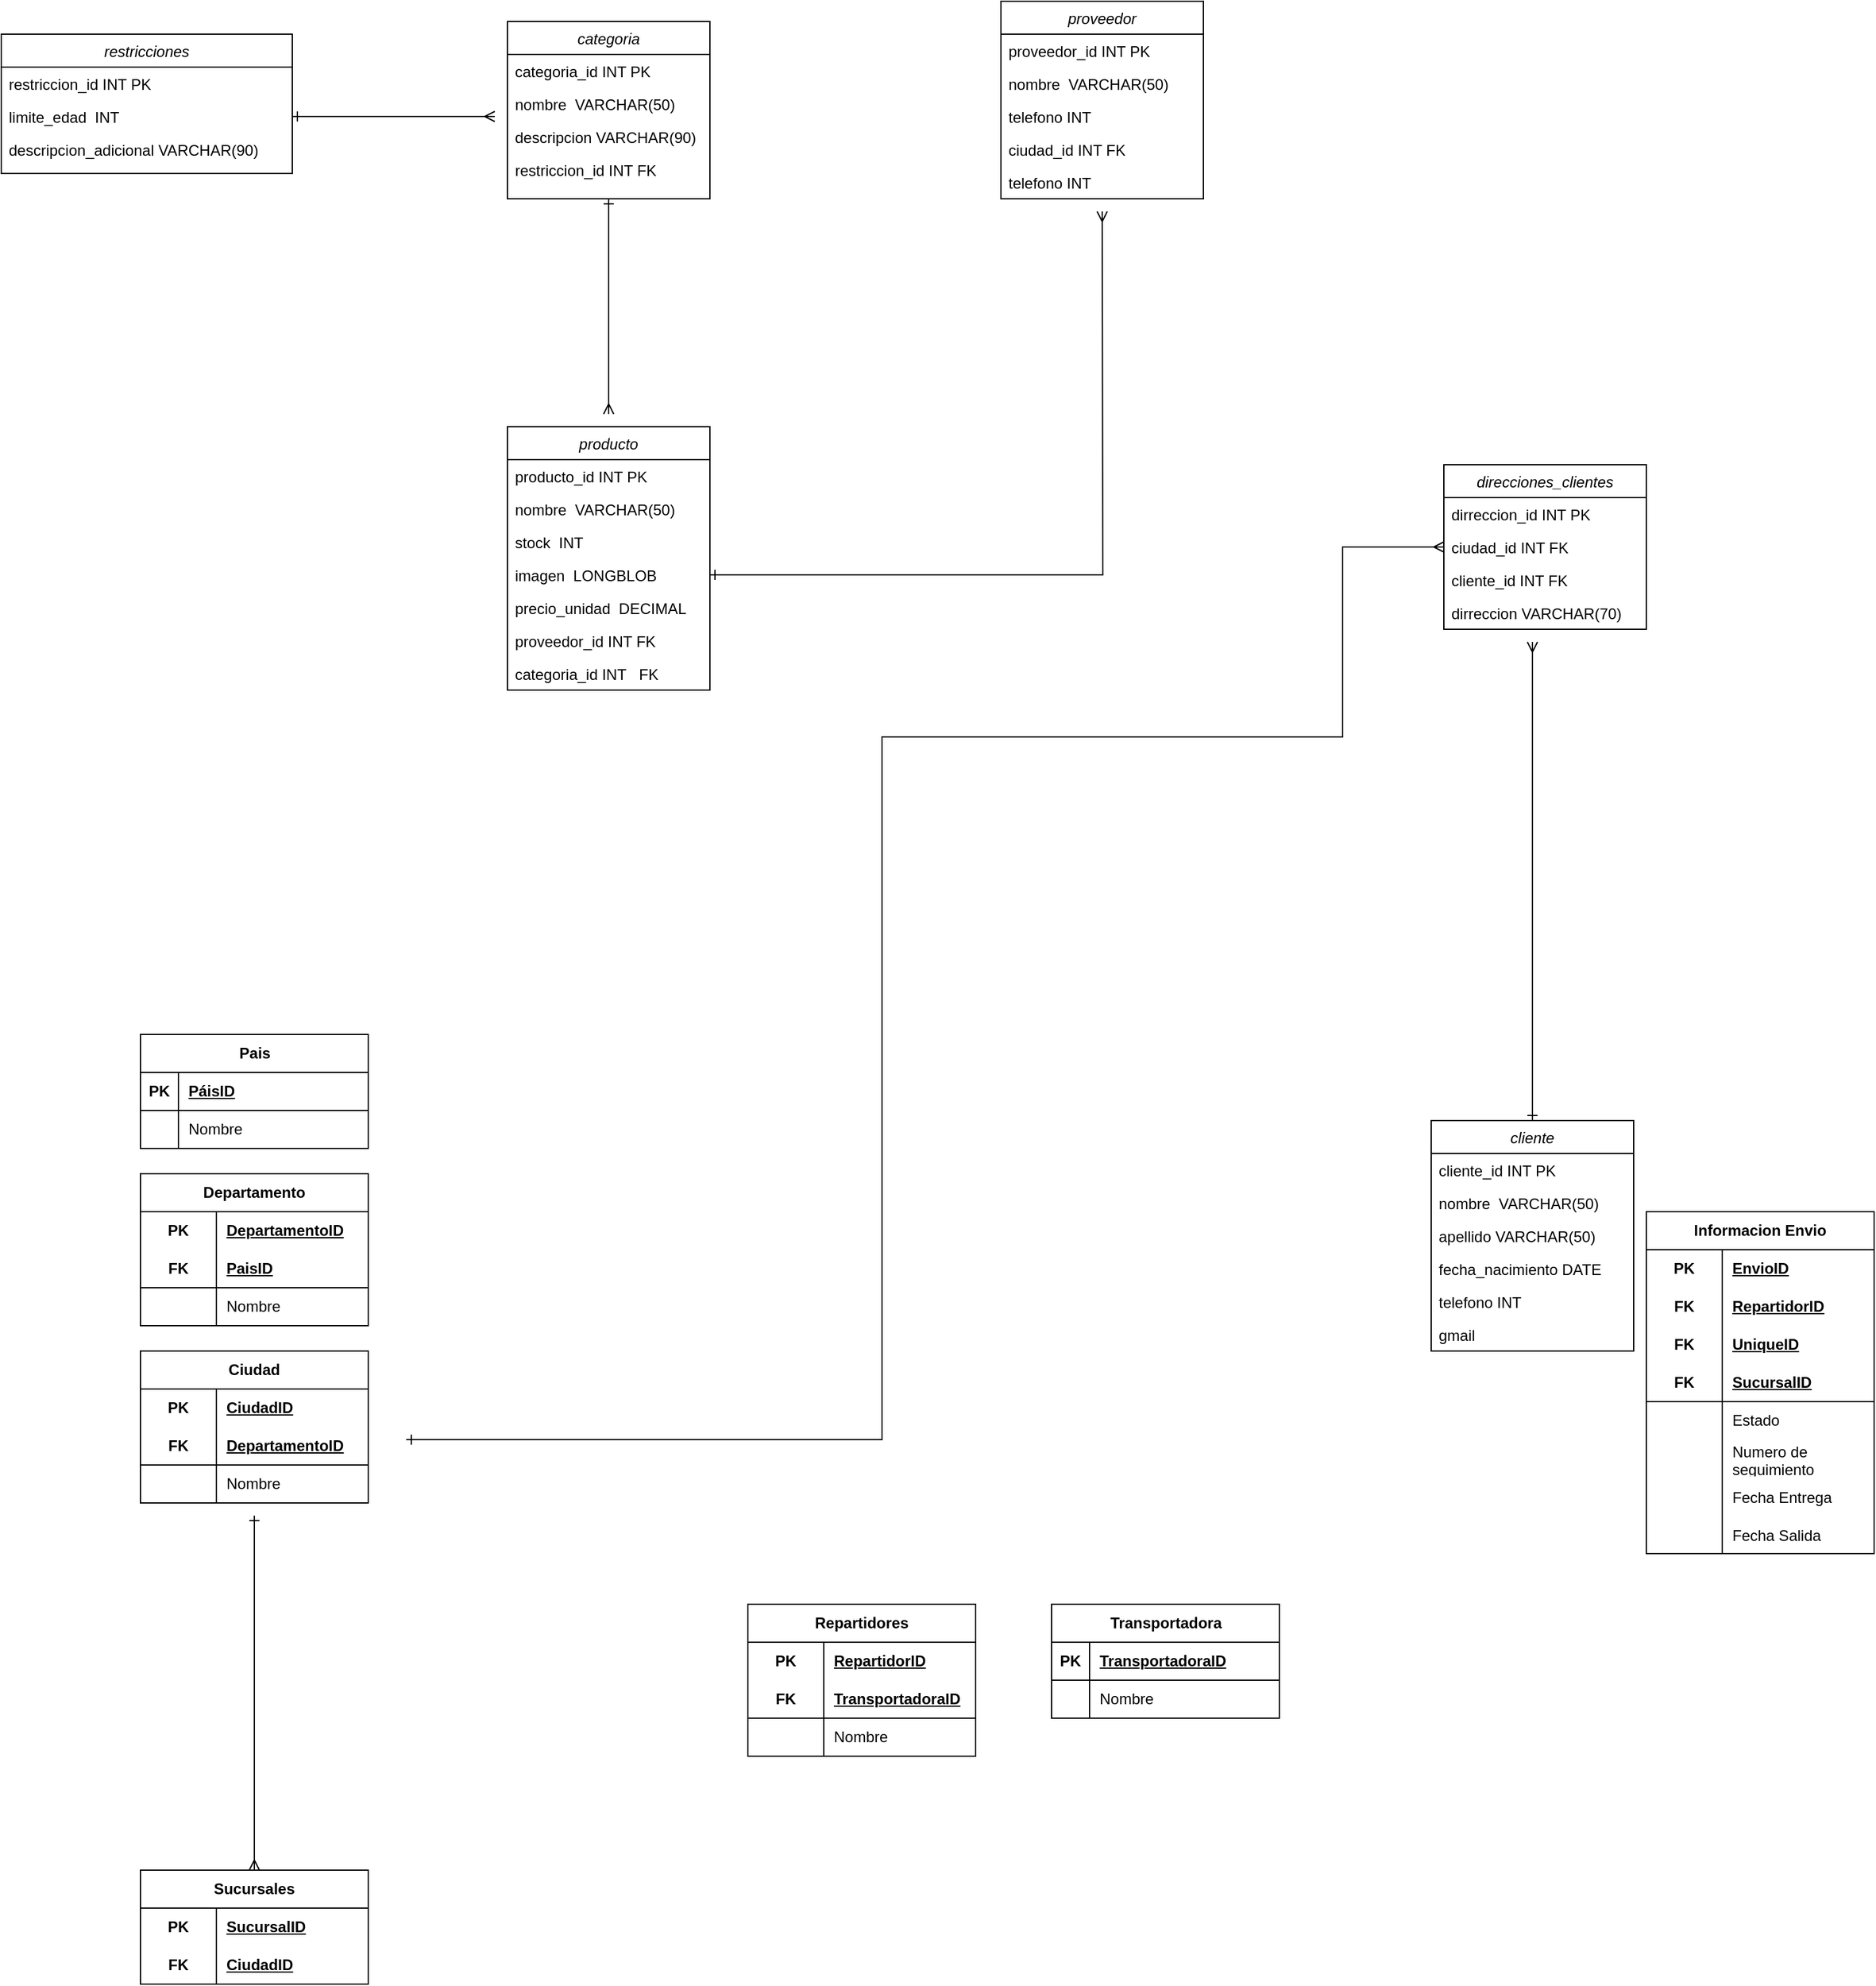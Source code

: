 <mxfile version="24.2.2" type="github">
  <diagram id="C5RBs43oDa-KdzZeNtuy" name="Page-1">
    <mxGraphModel dx="2162" dy="1850" grid="1" gridSize="10" guides="1" tooltips="1" connect="1" arrows="1" fold="1" page="1" pageScale="1" pageWidth="827" pageHeight="1169" math="0" shadow="0">
      <root>
        <mxCell id="WIyWlLk6GJQsqaUBKTNV-0" />
        <mxCell id="WIyWlLk6GJQsqaUBKTNV-1" parent="WIyWlLk6GJQsqaUBKTNV-0" />
        <mxCell id="zkfFHV4jXpPFQw0GAbJ--0" value="producto" style="swimlane;fontStyle=2;align=center;verticalAlign=top;childLayout=stackLayout;horizontal=1;startSize=26;horizontalStack=0;resizeParent=1;resizeLast=0;collapsible=1;marginBottom=0;rounded=0;shadow=0;strokeWidth=1;" parent="WIyWlLk6GJQsqaUBKTNV-1" vertex="1">
          <mxGeometry x="-190" y="70" width="160" height="208" as="geometry">
            <mxRectangle x="230" y="140" width="160" height="26" as="alternateBounds" />
          </mxGeometry>
        </mxCell>
        <mxCell id="zkfFHV4jXpPFQw0GAbJ--1" value="producto_id INT PK" style="text;align=left;verticalAlign=top;spacingLeft=4;spacingRight=4;overflow=hidden;rotatable=0;points=[[0,0.5],[1,0.5]];portConstraint=eastwest;" parent="zkfFHV4jXpPFQw0GAbJ--0" vertex="1">
          <mxGeometry y="26" width="160" height="26" as="geometry" />
        </mxCell>
        <mxCell id="zkfFHV4jXpPFQw0GAbJ--2" value="nombre  VARCHAR(50)" style="text;align=left;verticalAlign=top;spacingLeft=4;spacingRight=4;overflow=hidden;rotatable=0;points=[[0,0.5],[1,0.5]];portConstraint=eastwest;rounded=0;shadow=0;html=0;" parent="zkfFHV4jXpPFQw0GAbJ--0" vertex="1">
          <mxGeometry y="52" width="160" height="26" as="geometry" />
        </mxCell>
        <mxCell id="zkfFHV4jXpPFQw0GAbJ--3" value="stock  INT" style="text;align=left;verticalAlign=top;spacingLeft=4;spacingRight=4;overflow=hidden;rotatable=0;points=[[0,0.5],[1,0.5]];portConstraint=eastwest;rounded=0;shadow=0;html=0;" parent="zkfFHV4jXpPFQw0GAbJ--0" vertex="1">
          <mxGeometry y="78" width="160" height="26" as="geometry" />
        </mxCell>
        <mxCell id="c71yleqWWOweQWCF5tQ3-41" style="edgeStyle=orthogonalEdgeStyle;rounded=0;orthogonalLoop=1;jettySize=auto;html=1;exitX=1;exitY=0.5;exitDx=0;exitDy=0;startArrow=ERone;startFill=0;endArrow=ERmany;endFill=0;" parent="zkfFHV4jXpPFQw0GAbJ--0" source="c71yleqWWOweQWCF5tQ3-0" edge="1">
          <mxGeometry relative="1" as="geometry">
            <mxPoint x="470" y="-170" as="targetPoint" />
          </mxGeometry>
        </mxCell>
        <mxCell id="c71yleqWWOweQWCF5tQ3-0" value="imagen  LONGBLOB" style="text;align=left;verticalAlign=top;spacingLeft=4;spacingRight=4;overflow=hidden;rotatable=0;points=[[0,0.5],[1,0.5]];portConstraint=eastwest;rounded=0;shadow=0;html=0;" parent="zkfFHV4jXpPFQw0GAbJ--0" vertex="1">
          <mxGeometry y="104" width="160" height="26" as="geometry" />
        </mxCell>
        <mxCell id="c71yleqWWOweQWCF5tQ3-1" value="precio_unidad  DECIMAL" style="text;align=left;verticalAlign=top;spacingLeft=4;spacingRight=4;overflow=hidden;rotatable=0;points=[[0,0.5],[1,0.5]];portConstraint=eastwest;rounded=0;shadow=0;html=0;" parent="zkfFHV4jXpPFQw0GAbJ--0" vertex="1">
          <mxGeometry y="130" width="160" height="26" as="geometry" />
        </mxCell>
        <mxCell id="c71yleqWWOweQWCF5tQ3-3" value="proveedor_id INT FK" style="text;align=left;verticalAlign=top;spacingLeft=4;spacingRight=4;overflow=hidden;rotatable=0;points=[[0,0.5],[1,0.5]];portConstraint=eastwest;rounded=0;shadow=0;html=0;" parent="zkfFHV4jXpPFQw0GAbJ--0" vertex="1">
          <mxGeometry y="156" width="160" height="26" as="geometry" />
        </mxCell>
        <mxCell id="c71yleqWWOweQWCF5tQ3-2" value="categoria_id INT   FK" style="text;align=left;verticalAlign=top;spacingLeft=4;spacingRight=4;overflow=hidden;rotatable=0;points=[[0,0.5],[1,0.5]];portConstraint=eastwest;rounded=0;shadow=0;html=0;" parent="zkfFHV4jXpPFQw0GAbJ--0" vertex="1">
          <mxGeometry y="182" width="160" height="26" as="geometry" />
        </mxCell>
        <mxCell id="c71yleqWWOweQWCF5tQ3-27" style="edgeStyle=orthogonalEdgeStyle;rounded=0;orthogonalLoop=1;jettySize=auto;html=1;exitX=0.5;exitY=1;exitDx=0;exitDy=0;endArrow=ERmany;endFill=0;startArrow=ERone;startFill=0;" parent="WIyWlLk6GJQsqaUBKTNV-1" source="c71yleqWWOweQWCF5tQ3-18" edge="1">
          <mxGeometry relative="1" as="geometry">
            <mxPoint x="-110" y="60" as="targetPoint" />
          </mxGeometry>
        </mxCell>
        <mxCell id="c71yleqWWOweQWCF5tQ3-18" value="categoria" style="swimlane;fontStyle=2;align=center;verticalAlign=top;childLayout=stackLayout;horizontal=1;startSize=26;horizontalStack=0;resizeParent=1;resizeLast=0;collapsible=1;marginBottom=0;rounded=0;shadow=0;strokeWidth=1;" parent="WIyWlLk6GJQsqaUBKTNV-1" vertex="1">
          <mxGeometry x="-190" y="-250" width="160" height="140" as="geometry">
            <mxRectangle x="230" y="140" width="160" height="26" as="alternateBounds" />
          </mxGeometry>
        </mxCell>
        <mxCell id="c71yleqWWOweQWCF5tQ3-19" value="categoria_id INT PK" style="text;align=left;verticalAlign=top;spacingLeft=4;spacingRight=4;overflow=hidden;rotatable=0;points=[[0,0.5],[1,0.5]];portConstraint=eastwest;" parent="c71yleqWWOweQWCF5tQ3-18" vertex="1">
          <mxGeometry y="26" width="160" height="26" as="geometry" />
        </mxCell>
        <mxCell id="c71yleqWWOweQWCF5tQ3-20" value="nombre  VARCHAR(50)" style="text;align=left;verticalAlign=top;spacingLeft=4;spacingRight=4;overflow=hidden;rotatable=0;points=[[0,0.5],[1,0.5]];portConstraint=eastwest;rounded=0;shadow=0;html=0;" parent="c71yleqWWOweQWCF5tQ3-18" vertex="1">
          <mxGeometry y="52" width="160" height="26" as="geometry" />
        </mxCell>
        <mxCell id="c71yleqWWOweQWCF5tQ3-21" value="descripcion VARCHAR(90)" style="text;align=left;verticalAlign=top;spacingLeft=4;spacingRight=4;overflow=hidden;rotatable=0;points=[[0,0.5],[1,0.5]];portConstraint=eastwest;rounded=0;shadow=0;html=0;" parent="c71yleqWWOweQWCF5tQ3-18" vertex="1">
          <mxGeometry y="78" width="160" height="26" as="geometry" />
        </mxCell>
        <mxCell id="c71yleqWWOweQWCF5tQ3-26" value="restriccion_id INT FK" style="text;align=left;verticalAlign=top;spacingLeft=4;spacingRight=4;overflow=hidden;rotatable=0;points=[[0,0.5],[1,0.5]];portConstraint=eastwest;rounded=0;shadow=0;html=0;" parent="c71yleqWWOweQWCF5tQ3-18" vertex="1">
          <mxGeometry y="104" width="160" height="26" as="geometry" />
        </mxCell>
        <mxCell id="c71yleqWWOweQWCF5tQ3-28" value="restricciones" style="swimlane;fontStyle=2;align=center;verticalAlign=top;childLayout=stackLayout;horizontal=1;startSize=26;horizontalStack=0;resizeParent=1;resizeLast=0;collapsible=1;marginBottom=0;rounded=0;shadow=0;strokeWidth=1;" parent="WIyWlLk6GJQsqaUBKTNV-1" vertex="1">
          <mxGeometry x="-590" y="-240" width="230" height="110" as="geometry">
            <mxRectangle x="230" y="140" width="160" height="26" as="alternateBounds" />
          </mxGeometry>
        </mxCell>
        <mxCell id="c71yleqWWOweQWCF5tQ3-29" value="restriccion_id INT PK" style="text;align=left;verticalAlign=top;spacingLeft=4;spacingRight=4;overflow=hidden;rotatable=0;points=[[0,0.5],[1,0.5]];portConstraint=eastwest;" parent="c71yleqWWOweQWCF5tQ3-28" vertex="1">
          <mxGeometry y="26" width="230" height="26" as="geometry" />
        </mxCell>
        <mxCell id="c71yleqWWOweQWCF5tQ3-33" style="edgeStyle=orthogonalEdgeStyle;rounded=0;orthogonalLoop=1;jettySize=auto;html=1;exitX=1;exitY=0.5;exitDx=0;exitDy=0;startArrow=ERone;startFill=0;endArrow=ERmany;endFill=0;" parent="c71yleqWWOweQWCF5tQ3-28" source="c71yleqWWOweQWCF5tQ3-30" edge="1">
          <mxGeometry relative="1" as="geometry">
            <mxPoint x="390" y="65" as="targetPoint" />
          </mxGeometry>
        </mxCell>
        <mxCell id="c71yleqWWOweQWCF5tQ3-30" value="limite_edad  INT" style="text;align=left;verticalAlign=top;spacingLeft=4;spacingRight=4;overflow=hidden;rotatable=0;points=[[0,0.5],[1,0.5]];portConstraint=eastwest;rounded=0;shadow=0;html=0;" parent="c71yleqWWOweQWCF5tQ3-28" vertex="1">
          <mxGeometry y="52" width="230" height="26" as="geometry" />
        </mxCell>
        <mxCell id="c71yleqWWOweQWCF5tQ3-31" value="descripcion_adicional VARCHAR(90)" style="text;align=left;verticalAlign=top;spacingLeft=4;spacingRight=4;overflow=hidden;rotatable=0;points=[[0,0.5],[1,0.5]];portConstraint=eastwest;rounded=0;shadow=0;html=0;" parent="c71yleqWWOweQWCF5tQ3-28" vertex="1">
          <mxGeometry y="78" width="230" height="26" as="geometry" />
        </mxCell>
        <mxCell id="c71yleqWWOweQWCF5tQ3-34" value="proveedor" style="swimlane;fontStyle=2;align=center;verticalAlign=top;childLayout=stackLayout;horizontal=1;startSize=26;horizontalStack=0;resizeParent=1;resizeLast=0;collapsible=1;marginBottom=0;rounded=0;shadow=0;strokeWidth=1;" parent="WIyWlLk6GJQsqaUBKTNV-1" vertex="1">
          <mxGeometry x="200" y="-266" width="160" height="156" as="geometry">
            <mxRectangle x="230" y="140" width="160" height="26" as="alternateBounds" />
          </mxGeometry>
        </mxCell>
        <mxCell id="c71yleqWWOweQWCF5tQ3-35" value="proveedor_id INT PK" style="text;align=left;verticalAlign=top;spacingLeft=4;spacingRight=4;overflow=hidden;rotatable=0;points=[[0,0.5],[1,0.5]];portConstraint=eastwest;" parent="c71yleqWWOweQWCF5tQ3-34" vertex="1">
          <mxGeometry y="26" width="160" height="26" as="geometry" />
        </mxCell>
        <mxCell id="c71yleqWWOweQWCF5tQ3-36" value="nombre  VARCHAR(50)" style="text;align=left;verticalAlign=top;spacingLeft=4;spacingRight=4;overflow=hidden;rotatable=0;points=[[0,0.5],[1,0.5]];portConstraint=eastwest;rounded=0;shadow=0;html=0;" parent="c71yleqWWOweQWCF5tQ3-34" vertex="1">
          <mxGeometry y="52" width="160" height="26" as="geometry" />
        </mxCell>
        <mxCell id="c71yleqWWOweQWCF5tQ3-37" value="telefono INT" style="text;align=left;verticalAlign=top;spacingLeft=4;spacingRight=4;overflow=hidden;rotatable=0;points=[[0,0.5],[1,0.5]];portConstraint=eastwest;rounded=0;shadow=0;html=0;" parent="c71yleqWWOweQWCF5tQ3-34" vertex="1">
          <mxGeometry y="78" width="160" height="26" as="geometry" />
        </mxCell>
        <mxCell id="c71yleqWWOweQWCF5tQ3-39" value="ciudad_id INT FK" style="text;align=left;verticalAlign=top;spacingLeft=4;spacingRight=4;overflow=hidden;rotatable=0;points=[[0,0.5],[1,0.5]];portConstraint=eastwest;rounded=0;shadow=0;html=0;" parent="c71yleqWWOweQWCF5tQ3-34" vertex="1">
          <mxGeometry y="104" width="160" height="26" as="geometry" />
        </mxCell>
        <mxCell id="c71yleqWWOweQWCF5tQ3-40" value="telefono INT" style="text;align=left;verticalAlign=top;spacingLeft=4;spacingRight=4;overflow=hidden;rotatable=0;points=[[0,0.5],[1,0.5]];portConstraint=eastwest;rounded=0;shadow=0;html=0;" parent="c71yleqWWOweQWCF5tQ3-34" vertex="1">
          <mxGeometry y="130" width="160" height="26" as="geometry" />
        </mxCell>
        <mxCell id="2dfob2t4d2PfF-4CYwae-13" style="edgeStyle=orthogonalEdgeStyle;rounded=0;orthogonalLoop=1;jettySize=auto;html=1;exitX=0.5;exitY=0;exitDx=0;exitDy=0;endArrow=ERmany;endFill=0;startArrow=ERone;startFill=0;" edge="1" parent="WIyWlLk6GJQsqaUBKTNV-1" source="c71yleqWWOweQWCF5tQ3-42">
          <mxGeometry relative="1" as="geometry">
            <mxPoint x="620" y="240" as="targetPoint" />
          </mxGeometry>
        </mxCell>
        <mxCell id="c71yleqWWOweQWCF5tQ3-42" value="cliente" style="swimlane;fontStyle=2;align=center;verticalAlign=top;childLayout=stackLayout;horizontal=1;startSize=26;horizontalStack=0;resizeParent=1;resizeLast=0;collapsible=1;marginBottom=0;rounded=0;shadow=0;strokeWidth=1;" parent="WIyWlLk6GJQsqaUBKTNV-1" vertex="1">
          <mxGeometry x="540" y="618" width="160" height="182" as="geometry">
            <mxRectangle x="230" y="140" width="160" height="26" as="alternateBounds" />
          </mxGeometry>
        </mxCell>
        <mxCell id="c71yleqWWOweQWCF5tQ3-43" value="cliente_id INT PK" style="text;align=left;verticalAlign=top;spacingLeft=4;spacingRight=4;overflow=hidden;rotatable=0;points=[[0,0.5],[1,0.5]];portConstraint=eastwest;" parent="c71yleqWWOweQWCF5tQ3-42" vertex="1">
          <mxGeometry y="26" width="160" height="26" as="geometry" />
        </mxCell>
        <mxCell id="c71yleqWWOweQWCF5tQ3-44" value="nombre  VARCHAR(50)" style="text;align=left;verticalAlign=top;spacingLeft=4;spacingRight=4;overflow=hidden;rotatable=0;points=[[0,0.5],[1,0.5]];portConstraint=eastwest;rounded=0;shadow=0;html=0;" parent="c71yleqWWOweQWCF5tQ3-42" vertex="1">
          <mxGeometry y="52" width="160" height="26" as="geometry" />
        </mxCell>
        <mxCell id="c71yleqWWOweQWCF5tQ3-45" value="apellido VARCHAR(50)" style="text;align=left;verticalAlign=top;spacingLeft=4;spacingRight=4;overflow=hidden;rotatable=0;points=[[0,0.5],[1,0.5]];portConstraint=eastwest;rounded=0;shadow=0;html=0;" parent="c71yleqWWOweQWCF5tQ3-42" vertex="1">
          <mxGeometry y="78" width="160" height="26" as="geometry" />
        </mxCell>
        <mxCell id="c71yleqWWOweQWCF5tQ3-47" value="fecha_nacimiento DATE" style="text;align=left;verticalAlign=top;spacingLeft=4;spacingRight=4;overflow=hidden;rotatable=0;points=[[0,0.5],[1,0.5]];portConstraint=eastwest;rounded=0;shadow=0;html=0;" parent="c71yleqWWOweQWCF5tQ3-42" vertex="1">
          <mxGeometry y="104" width="160" height="26" as="geometry" />
        </mxCell>
        <mxCell id="c71yleqWWOweQWCF5tQ3-48" value="telefono INT" style="text;align=left;verticalAlign=top;spacingLeft=4;spacingRight=4;overflow=hidden;rotatable=0;points=[[0,0.5],[1,0.5]];portConstraint=eastwest;rounded=0;shadow=0;html=0;" parent="c71yleqWWOweQWCF5tQ3-42" vertex="1">
          <mxGeometry y="130" width="160" height="26" as="geometry" />
        </mxCell>
        <mxCell id="c71yleqWWOweQWCF5tQ3-50" value="gmail" style="text;align=left;verticalAlign=top;spacingLeft=4;spacingRight=4;overflow=hidden;rotatable=0;points=[[0,0.5],[1,0.5]];portConstraint=eastwest;rounded=0;shadow=0;html=0;" parent="c71yleqWWOweQWCF5tQ3-42" vertex="1">
          <mxGeometry y="156" width="160" height="26" as="geometry" />
        </mxCell>
        <mxCell id="bfZ_P4A0YDZxhCMfTCZI-13" value="Departamento" style="shape=table;startSize=30;container=1;collapsible=1;childLayout=tableLayout;fixedRows=1;rowLines=0;fontStyle=1;align=center;resizeLast=1;html=1;whiteSpace=wrap;" vertex="1" parent="WIyWlLk6GJQsqaUBKTNV-1">
          <mxGeometry x="-480" y="660" width="180" height="120" as="geometry" />
        </mxCell>
        <mxCell id="bfZ_P4A0YDZxhCMfTCZI-14" value="" style="shape=tableRow;horizontal=0;startSize=0;swimlaneHead=0;swimlaneBody=0;fillColor=none;collapsible=0;dropTarget=0;points=[[0,0.5],[1,0.5]];portConstraint=eastwest;top=0;left=0;right=0;bottom=0;html=1;" vertex="1" parent="bfZ_P4A0YDZxhCMfTCZI-13">
          <mxGeometry y="30" width="180" height="30" as="geometry" />
        </mxCell>
        <mxCell id="bfZ_P4A0YDZxhCMfTCZI-15" value="PK" style="shape=partialRectangle;connectable=0;fillColor=none;top=0;left=0;bottom=0;right=0;fontStyle=1;overflow=hidden;html=1;whiteSpace=wrap;" vertex="1" parent="bfZ_P4A0YDZxhCMfTCZI-14">
          <mxGeometry width="60" height="30" as="geometry">
            <mxRectangle width="60" height="30" as="alternateBounds" />
          </mxGeometry>
        </mxCell>
        <mxCell id="bfZ_P4A0YDZxhCMfTCZI-16" value="DepartamentoID" style="shape=partialRectangle;connectable=0;fillColor=none;top=0;left=0;bottom=0;right=0;align=left;spacingLeft=6;fontStyle=5;overflow=hidden;html=1;whiteSpace=wrap;" vertex="1" parent="bfZ_P4A0YDZxhCMfTCZI-14">
          <mxGeometry x="60" width="120" height="30" as="geometry">
            <mxRectangle width="120" height="30" as="alternateBounds" />
          </mxGeometry>
        </mxCell>
        <mxCell id="bfZ_P4A0YDZxhCMfTCZI-17" value="" style="shape=tableRow;horizontal=0;startSize=0;swimlaneHead=0;swimlaneBody=0;fillColor=none;collapsible=0;dropTarget=0;points=[[0,0.5],[1,0.5]];portConstraint=eastwest;top=0;left=0;right=0;bottom=1;html=1;" vertex="1" parent="bfZ_P4A0YDZxhCMfTCZI-13">
          <mxGeometry y="60" width="180" height="30" as="geometry" />
        </mxCell>
        <mxCell id="bfZ_P4A0YDZxhCMfTCZI-18" value="FK" style="shape=partialRectangle;connectable=0;fillColor=none;top=0;left=0;bottom=0;right=0;fontStyle=1;overflow=hidden;html=1;whiteSpace=wrap;" vertex="1" parent="bfZ_P4A0YDZxhCMfTCZI-17">
          <mxGeometry width="60" height="30" as="geometry">
            <mxRectangle width="60" height="30" as="alternateBounds" />
          </mxGeometry>
        </mxCell>
        <mxCell id="bfZ_P4A0YDZxhCMfTCZI-19" value="PaisID" style="shape=partialRectangle;connectable=0;fillColor=none;top=0;left=0;bottom=0;right=0;align=left;spacingLeft=6;fontStyle=5;overflow=hidden;html=1;whiteSpace=wrap;" vertex="1" parent="bfZ_P4A0YDZxhCMfTCZI-17">
          <mxGeometry x="60" width="120" height="30" as="geometry">
            <mxRectangle width="120" height="30" as="alternateBounds" />
          </mxGeometry>
        </mxCell>
        <mxCell id="bfZ_P4A0YDZxhCMfTCZI-20" value="" style="shape=tableRow;horizontal=0;startSize=0;swimlaneHead=0;swimlaneBody=0;fillColor=none;collapsible=0;dropTarget=0;points=[[0,0.5],[1,0.5]];portConstraint=eastwest;top=0;left=0;right=0;bottom=0;html=1;" vertex="1" parent="bfZ_P4A0YDZxhCMfTCZI-13">
          <mxGeometry y="90" width="180" height="30" as="geometry" />
        </mxCell>
        <mxCell id="bfZ_P4A0YDZxhCMfTCZI-21" value="" style="shape=partialRectangle;connectable=0;fillColor=none;top=0;left=0;bottom=0;right=0;editable=1;overflow=hidden;html=1;whiteSpace=wrap;" vertex="1" parent="bfZ_P4A0YDZxhCMfTCZI-20">
          <mxGeometry width="60" height="30" as="geometry">
            <mxRectangle width="60" height="30" as="alternateBounds" />
          </mxGeometry>
        </mxCell>
        <mxCell id="bfZ_P4A0YDZxhCMfTCZI-22" value="Nombre" style="shape=partialRectangle;connectable=0;fillColor=none;top=0;left=0;bottom=0;right=0;align=left;spacingLeft=6;overflow=hidden;html=1;whiteSpace=wrap;" vertex="1" parent="bfZ_P4A0YDZxhCMfTCZI-20">
          <mxGeometry x="60" width="120" height="30" as="geometry">
            <mxRectangle width="120" height="30" as="alternateBounds" />
          </mxGeometry>
        </mxCell>
        <mxCell id="2dfob2t4d2PfF-4CYwae-0" value="direcciones_clientes" style="swimlane;fontStyle=2;align=center;verticalAlign=top;childLayout=stackLayout;horizontal=1;startSize=26;horizontalStack=0;resizeParent=1;resizeLast=0;collapsible=1;marginBottom=0;rounded=0;shadow=0;strokeWidth=1;" vertex="1" parent="WIyWlLk6GJQsqaUBKTNV-1">
          <mxGeometry x="550" y="100" width="160" height="130" as="geometry">
            <mxRectangle x="230" y="140" width="160" height="26" as="alternateBounds" />
          </mxGeometry>
        </mxCell>
        <mxCell id="2dfob2t4d2PfF-4CYwae-1" value="dirreccion_id INT PK" style="text;align=left;verticalAlign=top;spacingLeft=4;spacingRight=4;overflow=hidden;rotatable=0;points=[[0,0.5],[1,0.5]];portConstraint=eastwest;" vertex="1" parent="2dfob2t4d2PfF-4CYwae-0">
          <mxGeometry y="26" width="160" height="26" as="geometry" />
        </mxCell>
        <mxCell id="2dfob2t4d2PfF-4CYwae-7" value="ciudad_id INT FK" style="text;align=left;verticalAlign=top;spacingLeft=4;spacingRight=4;overflow=hidden;rotatable=0;points=[[0,0.5],[1,0.5]];portConstraint=eastwest;" vertex="1" parent="2dfob2t4d2PfF-4CYwae-0">
          <mxGeometry y="52" width="160" height="26" as="geometry" />
        </mxCell>
        <mxCell id="2dfob2t4d2PfF-4CYwae-9" value="cliente_id INT FK" style="text;align=left;verticalAlign=top;spacingLeft=4;spacingRight=4;overflow=hidden;rotatable=0;points=[[0,0.5],[1,0.5]];portConstraint=eastwest;" vertex="1" parent="2dfob2t4d2PfF-4CYwae-0">
          <mxGeometry y="78" width="160" height="26" as="geometry" />
        </mxCell>
        <mxCell id="2dfob2t4d2PfF-4CYwae-10" value="dirreccion VARCHAR(70)" style="text;align=left;verticalAlign=top;spacingLeft=4;spacingRight=4;overflow=hidden;rotatable=0;points=[[0,0.5],[1,0.5]];portConstraint=eastwest;" vertex="1" parent="2dfob2t4d2PfF-4CYwae-0">
          <mxGeometry y="104" width="160" height="26" as="geometry" />
        </mxCell>
        <mxCell id="bfZ_P4A0YDZxhCMfTCZI-39" value="Pais" style="shape=table;startSize=30;container=1;collapsible=1;childLayout=tableLayout;fixedRows=1;rowLines=0;fontStyle=1;align=center;resizeLast=1;html=1;" vertex="1" parent="WIyWlLk6GJQsqaUBKTNV-1">
          <mxGeometry x="-480" y="550" width="180" height="90" as="geometry" />
        </mxCell>
        <mxCell id="bfZ_P4A0YDZxhCMfTCZI-40" value="" style="shape=tableRow;horizontal=0;startSize=0;swimlaneHead=0;swimlaneBody=0;fillColor=none;collapsible=0;dropTarget=0;points=[[0,0.5],[1,0.5]];portConstraint=eastwest;top=0;left=0;right=0;bottom=1;" vertex="1" parent="bfZ_P4A0YDZxhCMfTCZI-39">
          <mxGeometry y="30" width="180" height="30" as="geometry" />
        </mxCell>
        <mxCell id="bfZ_P4A0YDZxhCMfTCZI-41" value="PK" style="shape=partialRectangle;connectable=0;fillColor=none;top=0;left=0;bottom=0;right=0;fontStyle=1;overflow=hidden;whiteSpace=wrap;html=1;" vertex="1" parent="bfZ_P4A0YDZxhCMfTCZI-40">
          <mxGeometry width="30" height="30" as="geometry">
            <mxRectangle width="30" height="30" as="alternateBounds" />
          </mxGeometry>
        </mxCell>
        <mxCell id="bfZ_P4A0YDZxhCMfTCZI-42" value="PáisID" style="shape=partialRectangle;connectable=0;fillColor=none;top=0;left=0;bottom=0;right=0;align=left;spacingLeft=6;fontStyle=5;overflow=hidden;whiteSpace=wrap;html=1;" vertex="1" parent="bfZ_P4A0YDZxhCMfTCZI-40">
          <mxGeometry x="30" width="150" height="30" as="geometry">
            <mxRectangle width="150" height="30" as="alternateBounds" />
          </mxGeometry>
        </mxCell>
        <mxCell id="bfZ_P4A0YDZxhCMfTCZI-43" value="" style="shape=tableRow;horizontal=0;startSize=0;swimlaneHead=0;swimlaneBody=0;fillColor=none;collapsible=0;dropTarget=0;points=[[0,0.5],[1,0.5]];portConstraint=eastwest;top=0;left=0;right=0;bottom=0;" vertex="1" parent="bfZ_P4A0YDZxhCMfTCZI-39">
          <mxGeometry y="60" width="180" height="30" as="geometry" />
        </mxCell>
        <mxCell id="bfZ_P4A0YDZxhCMfTCZI-44" value="" style="shape=partialRectangle;connectable=0;fillColor=none;top=0;left=0;bottom=0;right=0;editable=1;overflow=hidden;whiteSpace=wrap;html=1;" vertex="1" parent="bfZ_P4A0YDZxhCMfTCZI-43">
          <mxGeometry width="30" height="30" as="geometry">
            <mxRectangle width="30" height="30" as="alternateBounds" />
          </mxGeometry>
        </mxCell>
        <mxCell id="bfZ_P4A0YDZxhCMfTCZI-45" value="Nombre" style="shape=partialRectangle;connectable=0;fillColor=none;top=0;left=0;bottom=0;right=0;align=left;spacingLeft=6;overflow=hidden;whiteSpace=wrap;html=1;" vertex="1" parent="bfZ_P4A0YDZxhCMfTCZI-43">
          <mxGeometry x="30" width="150" height="30" as="geometry">
            <mxRectangle width="150" height="30" as="alternateBounds" />
          </mxGeometry>
        </mxCell>
        <mxCell id="bfZ_P4A0YDZxhCMfTCZI-53" value="Ciudad" style="shape=table;startSize=30;container=1;collapsible=1;childLayout=tableLayout;fixedRows=1;rowLines=0;fontStyle=1;align=center;resizeLast=1;html=1;whiteSpace=wrap;" vertex="1" parent="WIyWlLk6GJQsqaUBKTNV-1">
          <mxGeometry x="-480" y="800" width="180" height="120" as="geometry" />
        </mxCell>
        <mxCell id="bfZ_P4A0YDZxhCMfTCZI-54" value="" style="shape=tableRow;horizontal=0;startSize=0;swimlaneHead=0;swimlaneBody=0;fillColor=none;collapsible=0;dropTarget=0;points=[[0,0.5],[1,0.5]];portConstraint=eastwest;top=0;left=0;right=0;bottom=0;html=1;" vertex="1" parent="bfZ_P4A0YDZxhCMfTCZI-53">
          <mxGeometry y="30" width="180" height="30" as="geometry" />
        </mxCell>
        <mxCell id="bfZ_P4A0YDZxhCMfTCZI-55" value="PK" style="shape=partialRectangle;connectable=0;fillColor=none;top=0;left=0;bottom=0;right=0;fontStyle=1;overflow=hidden;html=1;whiteSpace=wrap;" vertex="1" parent="bfZ_P4A0YDZxhCMfTCZI-54">
          <mxGeometry width="60" height="30" as="geometry">
            <mxRectangle width="60" height="30" as="alternateBounds" />
          </mxGeometry>
        </mxCell>
        <mxCell id="bfZ_P4A0YDZxhCMfTCZI-56" value="CiudadID" style="shape=partialRectangle;connectable=0;fillColor=none;top=0;left=0;bottom=0;right=0;align=left;spacingLeft=6;fontStyle=5;overflow=hidden;html=1;whiteSpace=wrap;" vertex="1" parent="bfZ_P4A0YDZxhCMfTCZI-54">
          <mxGeometry x="60" width="120" height="30" as="geometry">
            <mxRectangle width="120" height="30" as="alternateBounds" />
          </mxGeometry>
        </mxCell>
        <mxCell id="bfZ_P4A0YDZxhCMfTCZI-57" value="" style="shape=tableRow;horizontal=0;startSize=0;swimlaneHead=0;swimlaneBody=0;fillColor=none;collapsible=0;dropTarget=0;points=[[0,0.5],[1,0.5]];portConstraint=eastwest;top=0;left=0;right=0;bottom=1;html=1;" vertex="1" parent="bfZ_P4A0YDZxhCMfTCZI-53">
          <mxGeometry y="60" width="180" height="30" as="geometry" />
        </mxCell>
        <mxCell id="bfZ_P4A0YDZxhCMfTCZI-58" value="FK" style="shape=partialRectangle;connectable=0;fillColor=none;top=0;left=0;bottom=0;right=0;fontStyle=1;overflow=hidden;html=1;whiteSpace=wrap;" vertex="1" parent="bfZ_P4A0YDZxhCMfTCZI-57">
          <mxGeometry width="60" height="30" as="geometry">
            <mxRectangle width="60" height="30" as="alternateBounds" />
          </mxGeometry>
        </mxCell>
        <mxCell id="bfZ_P4A0YDZxhCMfTCZI-59" value="DepartamentoID&lt;span style=&quot;white-space: pre;&quot;&gt;&#x9;&lt;/span&gt;" style="shape=partialRectangle;connectable=0;fillColor=none;top=0;left=0;bottom=0;right=0;align=left;spacingLeft=6;fontStyle=5;overflow=hidden;html=1;whiteSpace=wrap;" vertex="1" parent="bfZ_P4A0YDZxhCMfTCZI-57">
          <mxGeometry x="60" width="120" height="30" as="geometry">
            <mxRectangle width="120" height="30" as="alternateBounds" />
          </mxGeometry>
        </mxCell>
        <mxCell id="bfZ_P4A0YDZxhCMfTCZI-60" value="" style="shape=tableRow;horizontal=0;startSize=0;swimlaneHead=0;swimlaneBody=0;fillColor=none;collapsible=0;dropTarget=0;points=[[0,0.5],[1,0.5]];portConstraint=eastwest;top=0;left=0;right=0;bottom=0;html=1;" vertex="1" parent="bfZ_P4A0YDZxhCMfTCZI-53">
          <mxGeometry y="90" width="180" height="30" as="geometry" />
        </mxCell>
        <mxCell id="bfZ_P4A0YDZxhCMfTCZI-61" value="" style="shape=partialRectangle;connectable=0;fillColor=none;top=0;left=0;bottom=0;right=0;editable=1;overflow=hidden;html=1;whiteSpace=wrap;" vertex="1" parent="bfZ_P4A0YDZxhCMfTCZI-60">
          <mxGeometry width="60" height="30" as="geometry">
            <mxRectangle width="60" height="30" as="alternateBounds" />
          </mxGeometry>
        </mxCell>
        <mxCell id="bfZ_P4A0YDZxhCMfTCZI-62" value="Nombre" style="shape=partialRectangle;connectable=0;fillColor=none;top=0;left=0;bottom=0;right=0;align=left;spacingLeft=6;overflow=hidden;html=1;whiteSpace=wrap;" vertex="1" parent="bfZ_P4A0YDZxhCMfTCZI-60">
          <mxGeometry x="60" width="120" height="30" as="geometry">
            <mxRectangle width="120" height="30" as="alternateBounds" />
          </mxGeometry>
        </mxCell>
        <mxCell id="2dfob2t4d2PfF-4CYwae-12" style="edgeStyle=orthogonalEdgeStyle;rounded=0;orthogonalLoop=1;jettySize=auto;html=1;exitX=0;exitY=0.5;exitDx=0;exitDy=0;startArrow=ERmany;startFill=0;endArrow=ERone;endFill=0;" edge="1" parent="WIyWlLk6GJQsqaUBKTNV-1" source="2dfob2t4d2PfF-4CYwae-7">
          <mxGeometry relative="1" as="geometry">
            <mxPoint x="531.08" y="170" as="sourcePoint" />
            <mxPoint x="-270" y="870" as="targetPoint" />
            <Array as="points">
              <mxPoint x="470" y="165" />
              <mxPoint x="470" y="315" />
              <mxPoint x="106" y="315" />
              <mxPoint x="106" y="870" />
            </Array>
          </mxGeometry>
        </mxCell>
        <mxCell id="2dfob2t4d2PfF-4CYwae-16" style="edgeStyle=orthogonalEdgeStyle;rounded=0;orthogonalLoop=1;jettySize=auto;html=1;exitX=0.5;exitY=0;exitDx=0;exitDy=0;endArrow=ERone;endFill=0;startArrow=ERmany;startFill=0;" edge="1" parent="WIyWlLk6GJQsqaUBKTNV-1" source="bfZ_P4A0YDZxhCMfTCZI-66">
          <mxGeometry relative="1" as="geometry">
            <mxPoint x="-390" y="930" as="targetPoint" />
          </mxGeometry>
        </mxCell>
        <mxCell id="bfZ_P4A0YDZxhCMfTCZI-66" value="Sucursales" style="shape=table;startSize=30;container=1;collapsible=1;childLayout=tableLayout;fixedRows=1;rowLines=0;fontStyle=1;align=center;resizeLast=1;html=1;whiteSpace=wrap;" vertex="1" parent="WIyWlLk6GJQsqaUBKTNV-1">
          <mxGeometry x="-480" y="1210" width="180" height="90" as="geometry" />
        </mxCell>
        <mxCell id="bfZ_P4A0YDZxhCMfTCZI-67" value="" style="shape=tableRow;horizontal=0;startSize=0;swimlaneHead=0;swimlaneBody=0;fillColor=none;collapsible=0;dropTarget=0;points=[[0,0.5],[1,0.5]];portConstraint=eastwest;top=0;left=0;right=0;bottom=0;html=1;" vertex="1" parent="bfZ_P4A0YDZxhCMfTCZI-66">
          <mxGeometry y="30" width="180" height="30" as="geometry" />
        </mxCell>
        <mxCell id="bfZ_P4A0YDZxhCMfTCZI-68" value="PK" style="shape=partialRectangle;connectable=0;fillColor=none;top=0;left=0;bottom=0;right=0;fontStyle=1;overflow=hidden;html=1;whiteSpace=wrap;" vertex="1" parent="bfZ_P4A0YDZxhCMfTCZI-67">
          <mxGeometry width="60" height="30" as="geometry">
            <mxRectangle width="60" height="30" as="alternateBounds" />
          </mxGeometry>
        </mxCell>
        <mxCell id="bfZ_P4A0YDZxhCMfTCZI-69" value="SucursalID" style="shape=partialRectangle;connectable=0;fillColor=none;top=0;left=0;bottom=0;right=0;align=left;spacingLeft=6;fontStyle=5;overflow=hidden;html=1;whiteSpace=wrap;" vertex="1" parent="bfZ_P4A0YDZxhCMfTCZI-67">
          <mxGeometry x="60" width="120" height="30" as="geometry">
            <mxRectangle width="120" height="30" as="alternateBounds" />
          </mxGeometry>
        </mxCell>
        <mxCell id="bfZ_P4A0YDZxhCMfTCZI-70" value="" style="shape=tableRow;horizontal=0;startSize=0;swimlaneHead=0;swimlaneBody=0;fillColor=none;collapsible=0;dropTarget=0;points=[[0,0.5],[1,0.5]];portConstraint=eastwest;top=0;left=0;right=0;bottom=1;html=1;" vertex="1" parent="bfZ_P4A0YDZxhCMfTCZI-66">
          <mxGeometry y="60" width="180" height="30" as="geometry" />
        </mxCell>
        <mxCell id="bfZ_P4A0YDZxhCMfTCZI-71" value="FK" style="shape=partialRectangle;connectable=0;fillColor=none;top=0;left=0;bottom=0;right=0;fontStyle=1;overflow=hidden;html=1;whiteSpace=wrap;" vertex="1" parent="bfZ_P4A0YDZxhCMfTCZI-70">
          <mxGeometry width="60" height="30" as="geometry">
            <mxRectangle width="60" height="30" as="alternateBounds" />
          </mxGeometry>
        </mxCell>
        <mxCell id="bfZ_P4A0YDZxhCMfTCZI-72" value="CiudadID" style="shape=partialRectangle;connectable=0;fillColor=none;top=0;left=0;bottom=0;right=0;align=left;spacingLeft=6;fontStyle=5;overflow=hidden;html=1;whiteSpace=wrap;" vertex="1" parent="bfZ_P4A0YDZxhCMfTCZI-70">
          <mxGeometry x="60" width="120" height="30" as="geometry">
            <mxRectangle width="120" height="30" as="alternateBounds" />
          </mxGeometry>
        </mxCell>
        <mxCell id="bfZ_P4A0YDZxhCMfTCZI-79" value="Repartidores" style="shape=table;startSize=30;container=1;collapsible=1;childLayout=tableLayout;fixedRows=1;rowLines=0;fontStyle=1;align=center;resizeLast=1;html=1;whiteSpace=wrap;" vertex="1" parent="WIyWlLk6GJQsqaUBKTNV-1">
          <mxGeometry y="1000" width="180" height="120" as="geometry" />
        </mxCell>
        <mxCell id="bfZ_P4A0YDZxhCMfTCZI-80" value="" style="shape=tableRow;horizontal=0;startSize=0;swimlaneHead=0;swimlaneBody=0;fillColor=none;collapsible=0;dropTarget=0;points=[[0,0.5],[1,0.5]];portConstraint=eastwest;top=0;left=0;right=0;bottom=0;html=1;" vertex="1" parent="bfZ_P4A0YDZxhCMfTCZI-79">
          <mxGeometry y="30" width="180" height="30" as="geometry" />
        </mxCell>
        <mxCell id="bfZ_P4A0YDZxhCMfTCZI-81" value="PK" style="shape=partialRectangle;connectable=0;fillColor=none;top=0;left=0;bottom=0;right=0;fontStyle=1;overflow=hidden;html=1;whiteSpace=wrap;" vertex="1" parent="bfZ_P4A0YDZxhCMfTCZI-80">
          <mxGeometry width="60" height="30" as="geometry">
            <mxRectangle width="60" height="30" as="alternateBounds" />
          </mxGeometry>
        </mxCell>
        <mxCell id="bfZ_P4A0YDZxhCMfTCZI-82" value="RepartidorID" style="shape=partialRectangle;connectable=0;fillColor=none;top=0;left=0;bottom=0;right=0;align=left;spacingLeft=6;fontStyle=5;overflow=hidden;html=1;whiteSpace=wrap;" vertex="1" parent="bfZ_P4A0YDZxhCMfTCZI-80">
          <mxGeometry x="60" width="120" height="30" as="geometry">
            <mxRectangle width="120" height="30" as="alternateBounds" />
          </mxGeometry>
        </mxCell>
        <mxCell id="bfZ_P4A0YDZxhCMfTCZI-83" value="" style="shape=tableRow;horizontal=0;startSize=0;swimlaneHead=0;swimlaneBody=0;fillColor=none;collapsible=0;dropTarget=0;points=[[0,0.5],[1,0.5]];portConstraint=eastwest;top=0;left=0;right=0;bottom=1;html=1;" vertex="1" parent="bfZ_P4A0YDZxhCMfTCZI-79">
          <mxGeometry y="60" width="180" height="30" as="geometry" />
        </mxCell>
        <mxCell id="bfZ_P4A0YDZxhCMfTCZI-84" value="FK" style="shape=partialRectangle;connectable=0;fillColor=none;top=0;left=0;bottom=0;right=0;fontStyle=1;overflow=hidden;html=1;whiteSpace=wrap;" vertex="1" parent="bfZ_P4A0YDZxhCMfTCZI-83">
          <mxGeometry width="60" height="30" as="geometry">
            <mxRectangle width="60" height="30" as="alternateBounds" />
          </mxGeometry>
        </mxCell>
        <mxCell id="bfZ_P4A0YDZxhCMfTCZI-85" value="TransportadoraID" style="shape=partialRectangle;connectable=0;fillColor=none;top=0;left=0;bottom=0;right=0;align=left;spacingLeft=6;fontStyle=5;overflow=hidden;html=1;whiteSpace=wrap;" vertex="1" parent="bfZ_P4A0YDZxhCMfTCZI-83">
          <mxGeometry x="60" width="120" height="30" as="geometry">
            <mxRectangle width="120" height="30" as="alternateBounds" />
          </mxGeometry>
        </mxCell>
        <mxCell id="bfZ_P4A0YDZxhCMfTCZI-86" value="" style="shape=tableRow;horizontal=0;startSize=0;swimlaneHead=0;swimlaneBody=0;fillColor=none;collapsible=0;dropTarget=0;points=[[0,0.5],[1,0.5]];portConstraint=eastwest;top=0;left=0;right=0;bottom=0;html=1;" vertex="1" parent="bfZ_P4A0YDZxhCMfTCZI-79">
          <mxGeometry y="90" width="180" height="30" as="geometry" />
        </mxCell>
        <mxCell id="bfZ_P4A0YDZxhCMfTCZI-87" value="" style="shape=partialRectangle;connectable=0;fillColor=none;top=0;left=0;bottom=0;right=0;editable=1;overflow=hidden;html=1;whiteSpace=wrap;" vertex="1" parent="bfZ_P4A0YDZxhCMfTCZI-86">
          <mxGeometry width="60" height="30" as="geometry">
            <mxRectangle width="60" height="30" as="alternateBounds" />
          </mxGeometry>
        </mxCell>
        <mxCell id="bfZ_P4A0YDZxhCMfTCZI-88" value="Nombre" style="shape=partialRectangle;connectable=0;fillColor=none;top=0;left=0;bottom=0;right=0;align=left;spacingLeft=6;overflow=hidden;html=1;whiteSpace=wrap;" vertex="1" parent="bfZ_P4A0YDZxhCMfTCZI-86">
          <mxGeometry x="60" width="120" height="30" as="geometry">
            <mxRectangle width="120" height="30" as="alternateBounds" />
          </mxGeometry>
        </mxCell>
        <mxCell id="bfZ_P4A0YDZxhCMfTCZI-118" value="Transportadora" style="shape=table;startSize=30;container=1;collapsible=1;childLayout=tableLayout;fixedRows=1;rowLines=0;fontStyle=1;align=center;resizeLast=1;html=1;" vertex="1" parent="WIyWlLk6GJQsqaUBKTNV-1">
          <mxGeometry x="240" y="1000" width="180" height="90" as="geometry" />
        </mxCell>
        <mxCell id="bfZ_P4A0YDZxhCMfTCZI-119" value="" style="shape=tableRow;horizontal=0;startSize=0;swimlaneHead=0;swimlaneBody=0;fillColor=none;collapsible=0;dropTarget=0;points=[[0,0.5],[1,0.5]];portConstraint=eastwest;top=0;left=0;right=0;bottom=1;" vertex="1" parent="bfZ_P4A0YDZxhCMfTCZI-118">
          <mxGeometry y="30" width="180" height="30" as="geometry" />
        </mxCell>
        <mxCell id="bfZ_P4A0YDZxhCMfTCZI-120" value="PK" style="shape=partialRectangle;connectable=0;fillColor=none;top=0;left=0;bottom=0;right=0;fontStyle=1;overflow=hidden;whiteSpace=wrap;html=1;" vertex="1" parent="bfZ_P4A0YDZxhCMfTCZI-119">
          <mxGeometry width="30" height="30" as="geometry">
            <mxRectangle width="30" height="30" as="alternateBounds" />
          </mxGeometry>
        </mxCell>
        <mxCell id="bfZ_P4A0YDZxhCMfTCZI-121" value="TransportadoraID" style="shape=partialRectangle;connectable=0;fillColor=none;top=0;left=0;bottom=0;right=0;align=left;spacingLeft=6;fontStyle=5;overflow=hidden;whiteSpace=wrap;html=1;" vertex="1" parent="bfZ_P4A0YDZxhCMfTCZI-119">
          <mxGeometry x="30" width="150" height="30" as="geometry">
            <mxRectangle width="150" height="30" as="alternateBounds" />
          </mxGeometry>
        </mxCell>
        <mxCell id="bfZ_P4A0YDZxhCMfTCZI-122" value="" style="shape=tableRow;horizontal=0;startSize=0;swimlaneHead=0;swimlaneBody=0;fillColor=none;collapsible=0;dropTarget=0;points=[[0,0.5],[1,0.5]];portConstraint=eastwest;top=0;left=0;right=0;bottom=0;" vertex="1" parent="bfZ_P4A0YDZxhCMfTCZI-118">
          <mxGeometry y="60" width="180" height="30" as="geometry" />
        </mxCell>
        <mxCell id="bfZ_P4A0YDZxhCMfTCZI-123" value="" style="shape=partialRectangle;connectable=0;fillColor=none;top=0;left=0;bottom=0;right=0;editable=1;overflow=hidden;whiteSpace=wrap;html=1;" vertex="1" parent="bfZ_P4A0YDZxhCMfTCZI-122">
          <mxGeometry width="30" height="30" as="geometry">
            <mxRectangle width="30" height="30" as="alternateBounds" />
          </mxGeometry>
        </mxCell>
        <mxCell id="bfZ_P4A0YDZxhCMfTCZI-124" value="Nombre" style="shape=partialRectangle;connectable=0;fillColor=none;top=0;left=0;bottom=0;right=0;align=left;spacingLeft=6;overflow=hidden;whiteSpace=wrap;html=1;" vertex="1" parent="bfZ_P4A0YDZxhCMfTCZI-122">
          <mxGeometry x="30" width="150" height="30" as="geometry">
            <mxRectangle width="150" height="30" as="alternateBounds" />
          </mxGeometry>
        </mxCell>
        <mxCell id="DcrHNUQ9bLjfmQE_69-i-0" value="Informacion Envio" style="shape=table;startSize=30;container=1;collapsible=1;childLayout=tableLayout;fixedRows=1;rowLines=0;fontStyle=1;align=center;resizeLast=1;html=1;whiteSpace=wrap;" vertex="1" parent="WIyWlLk6GJQsqaUBKTNV-1">
          <mxGeometry x="710" y="690" width="180" height="270" as="geometry" />
        </mxCell>
        <mxCell id="DcrHNUQ9bLjfmQE_69-i-1" value="" style="shape=tableRow;horizontal=0;startSize=0;swimlaneHead=0;swimlaneBody=0;fillColor=none;collapsible=0;dropTarget=0;points=[[0,0.5],[1,0.5]];portConstraint=eastwest;top=0;left=0;right=0;bottom=0;html=1;" vertex="1" parent="DcrHNUQ9bLjfmQE_69-i-0">
          <mxGeometry y="30" width="180" height="30" as="geometry" />
        </mxCell>
        <mxCell id="DcrHNUQ9bLjfmQE_69-i-2" value="PK" style="shape=partialRectangle;connectable=0;fillColor=none;top=0;left=0;bottom=0;right=0;fontStyle=1;overflow=hidden;html=1;whiteSpace=wrap;" vertex="1" parent="DcrHNUQ9bLjfmQE_69-i-1">
          <mxGeometry width="60" height="30" as="geometry">
            <mxRectangle width="60" height="30" as="alternateBounds" />
          </mxGeometry>
        </mxCell>
        <mxCell id="DcrHNUQ9bLjfmQE_69-i-3" value="EnvioID" style="shape=partialRectangle;connectable=0;fillColor=none;top=0;left=0;bottom=0;right=0;align=left;spacingLeft=6;fontStyle=5;overflow=hidden;html=1;whiteSpace=wrap;" vertex="1" parent="DcrHNUQ9bLjfmQE_69-i-1">
          <mxGeometry x="60" width="120" height="30" as="geometry">
            <mxRectangle width="120" height="30" as="alternateBounds" />
          </mxGeometry>
        </mxCell>
        <mxCell id="DcrHNUQ9bLjfmQE_69-i-24" value="" style="shape=tableRow;horizontal=0;startSize=0;swimlaneHead=0;swimlaneBody=0;fillColor=none;collapsible=0;dropTarget=0;points=[[0,0.5],[1,0.5]];portConstraint=eastwest;top=0;left=0;right=0;bottom=0;" vertex="1" parent="DcrHNUQ9bLjfmQE_69-i-0">
          <mxGeometry y="60" width="180" height="30" as="geometry" />
        </mxCell>
        <mxCell id="DcrHNUQ9bLjfmQE_69-i-25" value="&lt;b&gt;FK&lt;/b&gt;" style="shape=partialRectangle;connectable=0;fillColor=none;top=0;left=0;bottom=0;right=0;fontStyle=0;overflow=hidden;whiteSpace=wrap;html=1;" vertex="1" parent="DcrHNUQ9bLjfmQE_69-i-24">
          <mxGeometry width="60" height="30" as="geometry">
            <mxRectangle width="60" height="30" as="alternateBounds" />
          </mxGeometry>
        </mxCell>
        <mxCell id="DcrHNUQ9bLjfmQE_69-i-26" value="&lt;u&gt;&lt;b&gt;RepartidorID&lt;/b&gt;&lt;/u&gt;" style="shape=partialRectangle;connectable=0;fillColor=none;top=0;left=0;bottom=0;right=0;align=left;spacingLeft=6;fontStyle=0;overflow=hidden;whiteSpace=wrap;html=1;" vertex="1" parent="DcrHNUQ9bLjfmQE_69-i-24">
          <mxGeometry x="60" width="120" height="30" as="geometry">
            <mxRectangle width="120" height="30" as="alternateBounds" />
          </mxGeometry>
        </mxCell>
        <mxCell id="DcrHNUQ9bLjfmQE_69-i-41" value="" style="shape=tableRow;horizontal=0;startSize=0;swimlaneHead=0;swimlaneBody=0;fillColor=none;collapsible=0;dropTarget=0;points=[[0,0.5],[1,0.5]];portConstraint=eastwest;top=0;left=0;right=0;bottom=0;" vertex="1" parent="DcrHNUQ9bLjfmQE_69-i-0">
          <mxGeometry y="90" width="180" height="30" as="geometry" />
        </mxCell>
        <mxCell id="DcrHNUQ9bLjfmQE_69-i-42" value="&lt;b&gt;FK&lt;/b&gt;" style="shape=partialRectangle;connectable=0;fillColor=none;top=0;left=0;bottom=0;right=0;fontStyle=0;overflow=hidden;whiteSpace=wrap;html=1;" vertex="1" parent="DcrHNUQ9bLjfmQE_69-i-41">
          <mxGeometry width="60" height="30" as="geometry">
            <mxRectangle width="60" height="30" as="alternateBounds" />
          </mxGeometry>
        </mxCell>
        <mxCell id="DcrHNUQ9bLjfmQE_69-i-43" value="&lt;b&gt;&lt;u&gt;UniqueID&lt;/u&gt;&lt;/b&gt;" style="shape=partialRectangle;connectable=0;fillColor=none;top=0;left=0;bottom=0;right=0;align=left;spacingLeft=6;fontStyle=0;overflow=hidden;whiteSpace=wrap;html=1;" vertex="1" parent="DcrHNUQ9bLjfmQE_69-i-41">
          <mxGeometry x="60" width="120" height="30" as="geometry">
            <mxRectangle width="120" height="30" as="alternateBounds" />
          </mxGeometry>
        </mxCell>
        <mxCell id="DcrHNUQ9bLjfmQE_69-i-4" value="" style="shape=tableRow;horizontal=0;startSize=0;swimlaneHead=0;swimlaneBody=0;fillColor=none;collapsible=0;dropTarget=0;points=[[0,0.5],[1,0.5]];portConstraint=eastwest;top=0;left=0;right=0;bottom=1;html=1;" vertex="1" parent="DcrHNUQ9bLjfmQE_69-i-0">
          <mxGeometry y="120" width="180" height="30" as="geometry" />
        </mxCell>
        <mxCell id="DcrHNUQ9bLjfmQE_69-i-5" value="FK" style="shape=partialRectangle;connectable=0;fillColor=none;top=0;left=0;bottom=0;right=0;fontStyle=1;overflow=hidden;html=1;whiteSpace=wrap;" vertex="1" parent="DcrHNUQ9bLjfmQE_69-i-4">
          <mxGeometry width="60" height="30" as="geometry">
            <mxRectangle width="60" height="30" as="alternateBounds" />
          </mxGeometry>
        </mxCell>
        <mxCell id="DcrHNUQ9bLjfmQE_69-i-6" value="SucursalID" style="shape=partialRectangle;connectable=0;fillColor=none;top=0;left=0;bottom=0;right=0;align=left;spacingLeft=6;fontStyle=5;overflow=hidden;html=1;whiteSpace=wrap;" vertex="1" parent="DcrHNUQ9bLjfmQE_69-i-4">
          <mxGeometry x="60" width="120" height="30" as="geometry">
            <mxRectangle width="120" height="30" as="alternateBounds" />
          </mxGeometry>
        </mxCell>
        <mxCell id="DcrHNUQ9bLjfmQE_69-i-7" value="" style="shape=tableRow;horizontal=0;startSize=0;swimlaneHead=0;swimlaneBody=0;fillColor=none;collapsible=0;dropTarget=0;points=[[0,0.5],[1,0.5]];portConstraint=eastwest;top=0;left=0;right=0;bottom=0;html=1;" vertex="1" parent="DcrHNUQ9bLjfmQE_69-i-0">
          <mxGeometry y="150" width="180" height="30" as="geometry" />
        </mxCell>
        <mxCell id="DcrHNUQ9bLjfmQE_69-i-8" value="" style="shape=partialRectangle;connectable=0;fillColor=none;top=0;left=0;bottom=0;right=0;editable=1;overflow=hidden;html=1;whiteSpace=wrap;" vertex="1" parent="DcrHNUQ9bLjfmQE_69-i-7">
          <mxGeometry width="60" height="30" as="geometry">
            <mxRectangle width="60" height="30" as="alternateBounds" />
          </mxGeometry>
        </mxCell>
        <mxCell id="DcrHNUQ9bLjfmQE_69-i-9" value="Estado" style="shape=partialRectangle;connectable=0;fillColor=none;top=0;left=0;bottom=0;right=0;align=left;spacingLeft=6;overflow=hidden;html=1;whiteSpace=wrap;" vertex="1" parent="DcrHNUQ9bLjfmQE_69-i-7">
          <mxGeometry x="60" width="120" height="30" as="geometry">
            <mxRectangle width="120" height="30" as="alternateBounds" />
          </mxGeometry>
        </mxCell>
        <mxCell id="DcrHNUQ9bLjfmQE_69-i-10" value="" style="shape=tableRow;horizontal=0;startSize=0;swimlaneHead=0;swimlaneBody=0;fillColor=none;collapsible=0;dropTarget=0;points=[[0,0.5],[1,0.5]];portConstraint=eastwest;top=0;left=0;right=0;bottom=0;html=1;" vertex="1" parent="DcrHNUQ9bLjfmQE_69-i-0">
          <mxGeometry y="180" width="180" height="30" as="geometry" />
        </mxCell>
        <mxCell id="DcrHNUQ9bLjfmQE_69-i-11" value="" style="shape=partialRectangle;connectable=0;fillColor=none;top=0;left=0;bottom=0;right=0;editable=1;overflow=hidden;html=1;whiteSpace=wrap;" vertex="1" parent="DcrHNUQ9bLjfmQE_69-i-10">
          <mxGeometry width="60" height="30" as="geometry">
            <mxRectangle width="60" height="30" as="alternateBounds" />
          </mxGeometry>
        </mxCell>
        <mxCell id="DcrHNUQ9bLjfmQE_69-i-12" value="Numero de seguimiento" style="shape=partialRectangle;connectable=0;fillColor=none;top=0;left=0;bottom=0;right=0;align=left;spacingLeft=6;overflow=hidden;html=1;whiteSpace=wrap;" vertex="1" parent="DcrHNUQ9bLjfmQE_69-i-10">
          <mxGeometry x="60" width="120" height="30" as="geometry">
            <mxRectangle width="120" height="30" as="alternateBounds" />
          </mxGeometry>
        </mxCell>
        <mxCell id="DcrHNUQ9bLjfmQE_69-i-30" value="" style="shape=tableRow;horizontal=0;startSize=0;swimlaneHead=0;swimlaneBody=0;fillColor=none;collapsible=0;dropTarget=0;points=[[0,0.5],[1,0.5]];portConstraint=eastwest;top=0;left=0;right=0;bottom=0;" vertex="1" parent="DcrHNUQ9bLjfmQE_69-i-0">
          <mxGeometry y="210" width="180" height="30" as="geometry" />
        </mxCell>
        <mxCell id="DcrHNUQ9bLjfmQE_69-i-31" value="" style="shape=partialRectangle;connectable=0;fillColor=none;top=0;left=0;bottom=0;right=0;editable=1;overflow=hidden;" vertex="1" parent="DcrHNUQ9bLjfmQE_69-i-30">
          <mxGeometry width="60" height="30" as="geometry">
            <mxRectangle width="60" height="30" as="alternateBounds" />
          </mxGeometry>
        </mxCell>
        <mxCell id="DcrHNUQ9bLjfmQE_69-i-32" value="Fecha Entrega" style="shape=partialRectangle;connectable=0;fillColor=none;top=0;left=0;bottom=0;right=0;align=left;spacingLeft=6;overflow=hidden;" vertex="1" parent="DcrHNUQ9bLjfmQE_69-i-30">
          <mxGeometry x="60" width="120" height="30" as="geometry">
            <mxRectangle width="120" height="30" as="alternateBounds" />
          </mxGeometry>
        </mxCell>
        <mxCell id="DcrHNUQ9bLjfmQE_69-i-34" value="" style="shape=tableRow;horizontal=0;startSize=0;swimlaneHead=0;swimlaneBody=0;fillColor=none;collapsible=0;dropTarget=0;points=[[0,0.5],[1,0.5]];portConstraint=eastwest;top=0;left=0;right=0;bottom=0;" vertex="1" parent="DcrHNUQ9bLjfmQE_69-i-0">
          <mxGeometry y="240" width="180" height="30" as="geometry" />
        </mxCell>
        <mxCell id="DcrHNUQ9bLjfmQE_69-i-35" value="" style="shape=partialRectangle;connectable=0;fillColor=none;top=0;left=0;bottom=0;right=0;editable=1;overflow=hidden;" vertex="1" parent="DcrHNUQ9bLjfmQE_69-i-34">
          <mxGeometry width="60" height="30" as="geometry">
            <mxRectangle width="60" height="30" as="alternateBounds" />
          </mxGeometry>
        </mxCell>
        <mxCell id="DcrHNUQ9bLjfmQE_69-i-36" value="Fecha Salida" style="shape=partialRectangle;connectable=0;fillColor=none;top=0;left=0;bottom=0;right=0;align=left;spacingLeft=6;overflow=hidden;" vertex="1" parent="DcrHNUQ9bLjfmQE_69-i-34">
          <mxGeometry x="60" width="120" height="30" as="geometry">
            <mxRectangle width="120" height="30" as="alternateBounds" />
          </mxGeometry>
        </mxCell>
      </root>
    </mxGraphModel>
  </diagram>
</mxfile>
